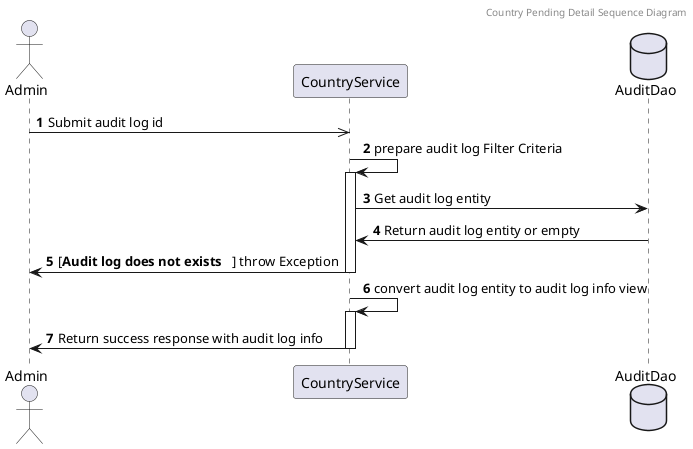 @startuml
header Country Pending Detail Sequence Diagram
autonumber
actor Admin

participant CountryService
Database AuditDao

Admin ->> CountryService: Submit audit log id
CountryService -> CountryService : prepare audit log Filter Criteria
activate CountryService
CountryService -> AuditDao : Get audit log entity
CountryService <- AuditDao: Return audit log entity or empty
Admin <- CountryService: [<b>Audit log does not exists  </b> ] throw Exception
deactivate CountryService

CountryService -> CountryService: convert audit log entity to audit log info view
activate CountryService
Admin <- CountryService: Return success response with audit log info
deactivate CountryService




@enduml